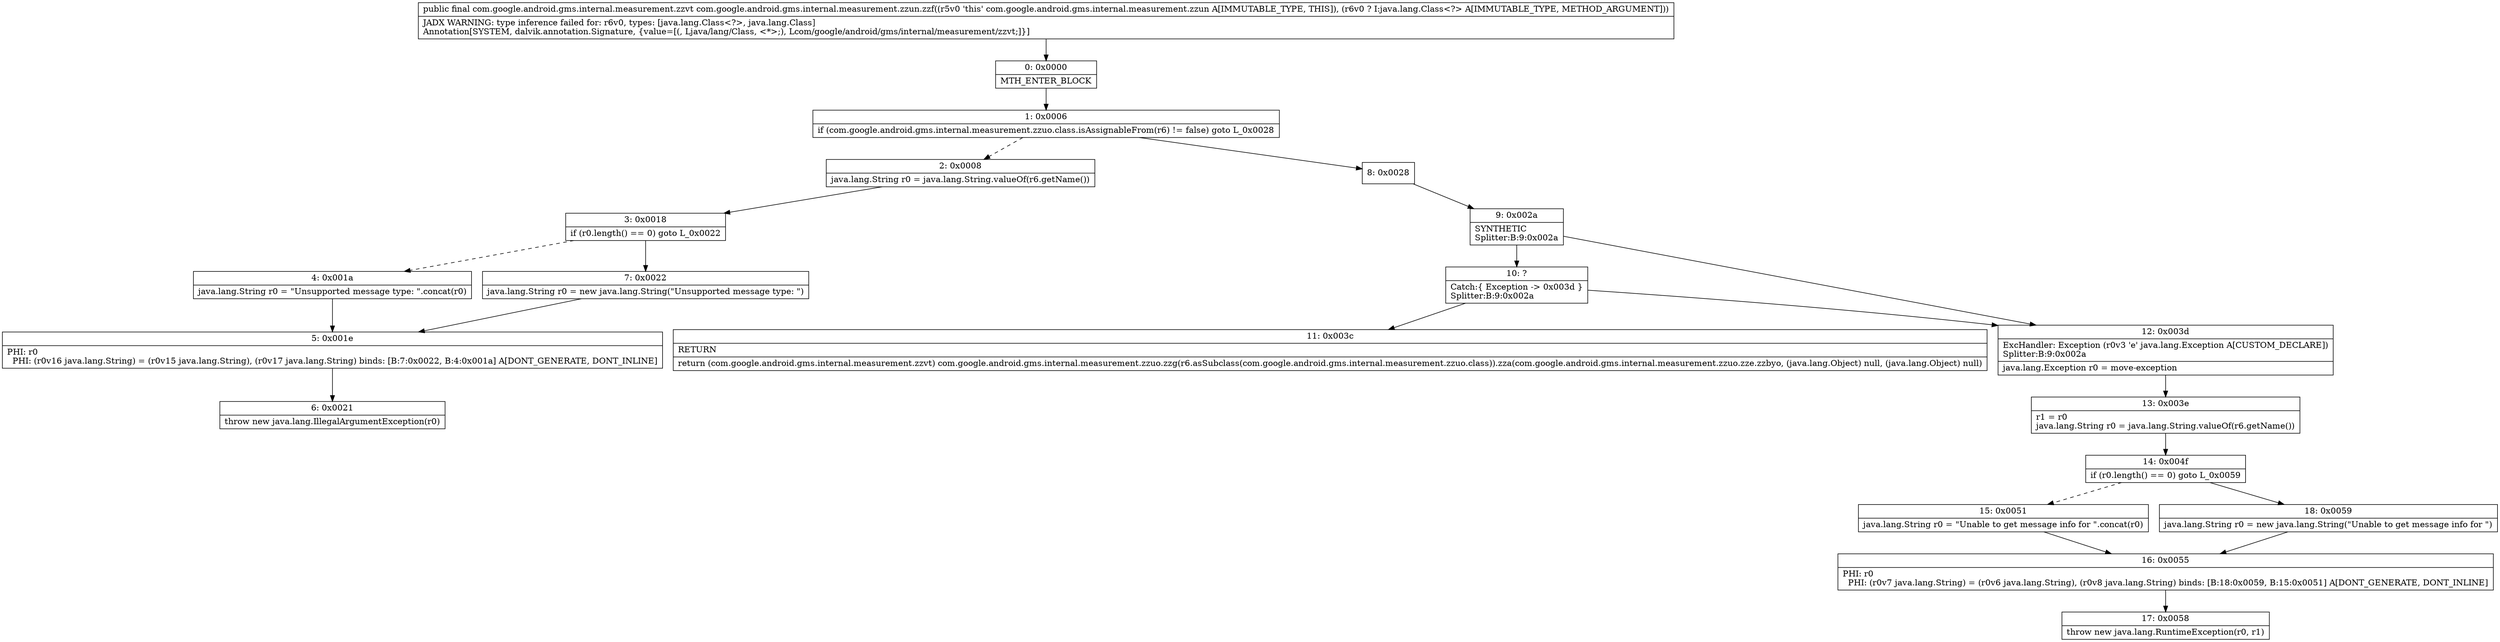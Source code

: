 digraph "CFG forcom.google.android.gms.internal.measurement.zzun.zzf(Ljava\/lang\/Class;)Lcom\/google\/android\/gms\/internal\/measurement\/zzvt;" {
Node_0 [shape=record,label="{0\:\ 0x0000|MTH_ENTER_BLOCK\l}"];
Node_1 [shape=record,label="{1\:\ 0x0006|if (com.google.android.gms.internal.measurement.zzuo.class.isAssignableFrom(r6) != false) goto L_0x0028\l}"];
Node_2 [shape=record,label="{2\:\ 0x0008|java.lang.String r0 = java.lang.String.valueOf(r6.getName())\l}"];
Node_3 [shape=record,label="{3\:\ 0x0018|if (r0.length() == 0) goto L_0x0022\l}"];
Node_4 [shape=record,label="{4\:\ 0x001a|java.lang.String r0 = \"Unsupported message type: \".concat(r0)\l}"];
Node_5 [shape=record,label="{5\:\ 0x001e|PHI: r0 \l  PHI: (r0v16 java.lang.String) = (r0v15 java.lang.String), (r0v17 java.lang.String) binds: [B:7:0x0022, B:4:0x001a] A[DONT_GENERATE, DONT_INLINE]\l}"];
Node_6 [shape=record,label="{6\:\ 0x0021|throw new java.lang.IllegalArgumentException(r0)\l}"];
Node_7 [shape=record,label="{7\:\ 0x0022|java.lang.String r0 = new java.lang.String(\"Unsupported message type: \")\l}"];
Node_8 [shape=record,label="{8\:\ 0x0028}"];
Node_9 [shape=record,label="{9\:\ 0x002a|SYNTHETIC\lSplitter:B:9:0x002a\l}"];
Node_10 [shape=record,label="{10\:\ ?|Catch:\{ Exception \-\> 0x003d \}\lSplitter:B:9:0x002a\l}"];
Node_11 [shape=record,label="{11\:\ 0x003c|RETURN\l|return (com.google.android.gms.internal.measurement.zzvt) com.google.android.gms.internal.measurement.zzuo.zzg(r6.asSubclass(com.google.android.gms.internal.measurement.zzuo.class)).zza(com.google.android.gms.internal.measurement.zzuo.zze.zzbyo, (java.lang.Object) null, (java.lang.Object) null)\l}"];
Node_12 [shape=record,label="{12\:\ 0x003d|ExcHandler: Exception (r0v3 'e' java.lang.Exception A[CUSTOM_DECLARE])\lSplitter:B:9:0x002a\l|java.lang.Exception r0 = move\-exception\l}"];
Node_13 [shape=record,label="{13\:\ 0x003e|r1 = r0\ljava.lang.String r0 = java.lang.String.valueOf(r6.getName())\l}"];
Node_14 [shape=record,label="{14\:\ 0x004f|if (r0.length() == 0) goto L_0x0059\l}"];
Node_15 [shape=record,label="{15\:\ 0x0051|java.lang.String r0 = \"Unable to get message info for \".concat(r0)\l}"];
Node_16 [shape=record,label="{16\:\ 0x0055|PHI: r0 \l  PHI: (r0v7 java.lang.String) = (r0v6 java.lang.String), (r0v8 java.lang.String) binds: [B:18:0x0059, B:15:0x0051] A[DONT_GENERATE, DONT_INLINE]\l}"];
Node_17 [shape=record,label="{17\:\ 0x0058|throw new java.lang.RuntimeException(r0, r1)\l}"];
Node_18 [shape=record,label="{18\:\ 0x0059|java.lang.String r0 = new java.lang.String(\"Unable to get message info for \")\l}"];
MethodNode[shape=record,label="{public final com.google.android.gms.internal.measurement.zzvt com.google.android.gms.internal.measurement.zzun.zzf((r5v0 'this' com.google.android.gms.internal.measurement.zzun A[IMMUTABLE_TYPE, THIS]), (r6v0 ? I:java.lang.Class\<?\> A[IMMUTABLE_TYPE, METHOD_ARGUMENT]))  | JADX WARNING: type inference failed for: r6v0, types: [java.lang.Class\<?\>, java.lang.Class]\lAnnotation[SYSTEM, dalvik.annotation.Signature, \{value=[(, Ljava\/lang\/Class, \<*\>;), Lcom\/google\/android\/gms\/internal\/measurement\/zzvt;]\}]\l}"];
MethodNode -> Node_0;
Node_0 -> Node_1;
Node_1 -> Node_2[style=dashed];
Node_1 -> Node_8;
Node_2 -> Node_3;
Node_3 -> Node_4[style=dashed];
Node_3 -> Node_7;
Node_4 -> Node_5;
Node_5 -> Node_6;
Node_7 -> Node_5;
Node_8 -> Node_9;
Node_9 -> Node_10;
Node_9 -> Node_12;
Node_10 -> Node_11;
Node_10 -> Node_12;
Node_12 -> Node_13;
Node_13 -> Node_14;
Node_14 -> Node_15[style=dashed];
Node_14 -> Node_18;
Node_15 -> Node_16;
Node_16 -> Node_17;
Node_18 -> Node_16;
}


